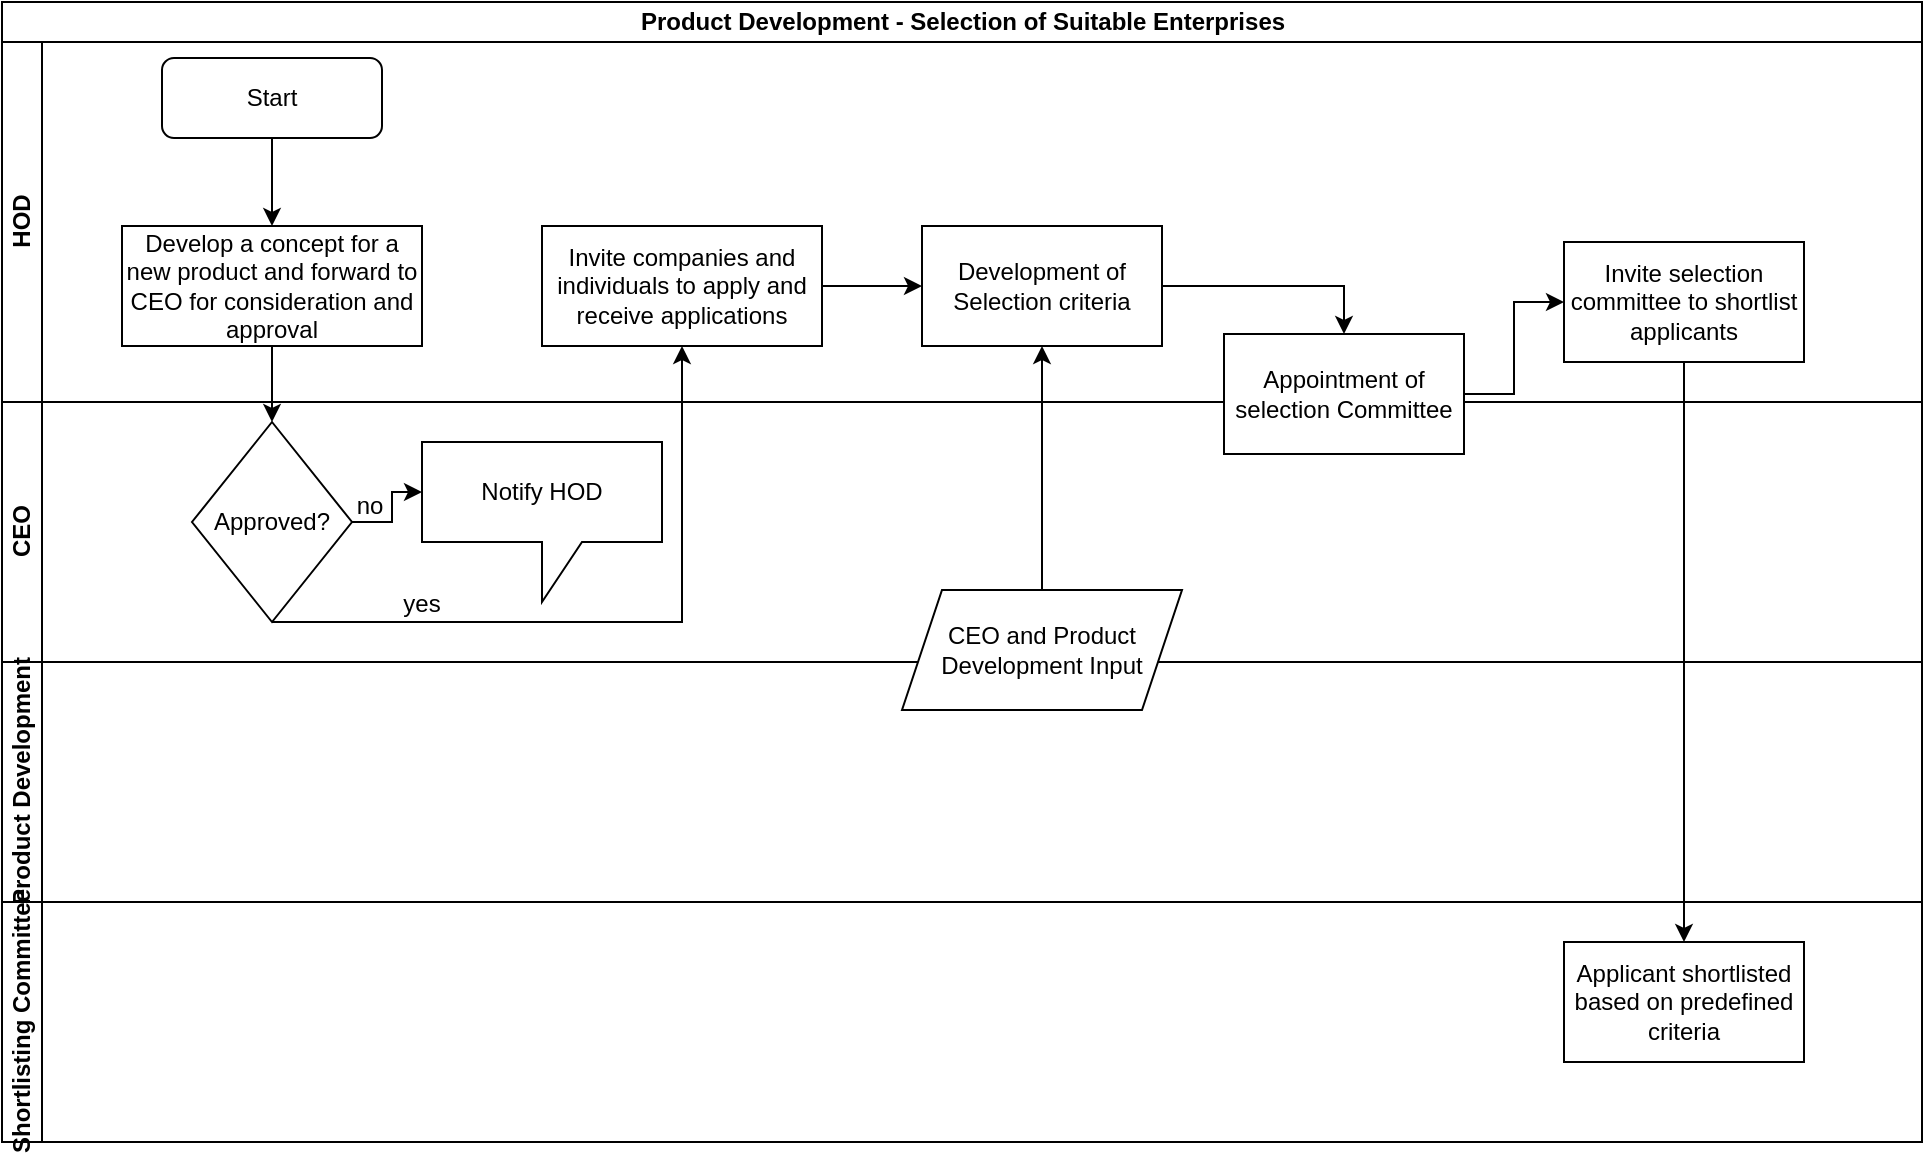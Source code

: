 <mxfile version="13.6.5" type="github">
  <diagram id="zvMdNeZ5TChEJuspwTch" name="Page-1">
    <mxGraphModel dx="1038" dy="547" grid="1" gridSize="10" guides="1" tooltips="1" connect="1" arrows="1" fold="1" page="1" pageScale="1" pageWidth="1169" pageHeight="827" math="0" shadow="0">
      <root>
        <mxCell id="0" />
        <mxCell id="1" parent="0" />
        <mxCell id="o6c0h8PLCJ8R-q3oVO_S-1" value="Product Development - Selection of Suitable Enterprises" style="swimlane;html=1;childLayout=stackLayout;resizeParent=1;resizeParentMax=0;horizontal=1;startSize=20;horizontalStack=0;" vertex="1" parent="1">
          <mxGeometry x="20" y="90" width="960" height="570" as="geometry" />
        </mxCell>
        <mxCell id="o6c0h8PLCJ8R-q3oVO_S-2" value="HOD" style="swimlane;html=1;startSize=20;horizontal=0;" vertex="1" parent="o6c0h8PLCJ8R-q3oVO_S-1">
          <mxGeometry y="20" width="960" height="180" as="geometry" />
        </mxCell>
        <mxCell id="o6c0h8PLCJ8R-q3oVO_S-5" value="Start" style="rounded=1;whiteSpace=wrap;html=1;" vertex="1" parent="o6c0h8PLCJ8R-q3oVO_S-2">
          <mxGeometry x="80" y="8" width="110" height="40" as="geometry" />
        </mxCell>
        <mxCell id="o6c0h8PLCJ8R-q3oVO_S-24" value="Development of Selection criteria" style="whiteSpace=wrap;html=1;" vertex="1" parent="o6c0h8PLCJ8R-q3oVO_S-2">
          <mxGeometry x="460" y="92" width="120" height="60" as="geometry" />
        </mxCell>
        <mxCell id="o6c0h8PLCJ8R-q3oVO_S-13" value="Invite companies and individuals to apply and receive applications" style="whiteSpace=wrap;html=1;" vertex="1" parent="o6c0h8PLCJ8R-q3oVO_S-2">
          <mxGeometry x="270" y="92" width="140" height="60" as="geometry" />
        </mxCell>
        <mxCell id="o6c0h8PLCJ8R-q3oVO_S-25" value="" style="edgeStyle=orthogonalEdgeStyle;rounded=0;orthogonalLoop=1;jettySize=auto;html=1;" edge="1" parent="o6c0h8PLCJ8R-q3oVO_S-2" source="o6c0h8PLCJ8R-q3oVO_S-13" target="o6c0h8PLCJ8R-q3oVO_S-24">
          <mxGeometry relative="1" as="geometry" />
        </mxCell>
        <mxCell id="o6c0h8PLCJ8R-q3oVO_S-32" value="Invite selection committee to shortlist applicants" style="whiteSpace=wrap;html=1;" vertex="1" parent="o6c0h8PLCJ8R-q3oVO_S-2">
          <mxGeometry x="781" y="100" width="120" height="60" as="geometry" />
        </mxCell>
        <mxCell id="o6c0h8PLCJ8R-q3oVO_S-3" value="CEO" style="swimlane;html=1;startSize=20;horizontal=0;" vertex="1" parent="o6c0h8PLCJ8R-q3oVO_S-1">
          <mxGeometry y="200" width="960" height="130" as="geometry" />
        </mxCell>
        <mxCell id="o6c0h8PLCJ8R-q3oVO_S-21" value="no" style="text;html=1;strokeColor=none;fillColor=none;align=center;verticalAlign=middle;whiteSpace=wrap;rounded=0;" vertex="1" parent="o6c0h8PLCJ8R-q3oVO_S-3">
          <mxGeometry x="164" y="42" width="40" height="20" as="geometry" />
        </mxCell>
        <mxCell id="o6c0h8PLCJ8R-q3oVO_S-15" value="Notify HOD" style="shape=callout;whiteSpace=wrap;html=1;perimeter=calloutPerimeter;" vertex="1" parent="o6c0h8PLCJ8R-q3oVO_S-3">
          <mxGeometry x="210" y="20" width="120" height="80" as="geometry" />
        </mxCell>
        <mxCell id="o6c0h8PLCJ8R-q3oVO_S-10" value="Approved?" style="rhombus;whiteSpace=wrap;html=1;" vertex="1" parent="o6c0h8PLCJ8R-q3oVO_S-3">
          <mxGeometry x="95" y="10" width="80" height="100" as="geometry" />
        </mxCell>
        <mxCell id="o6c0h8PLCJ8R-q3oVO_S-17" value="" style="edgeStyle=orthogonalEdgeStyle;rounded=0;orthogonalLoop=1;jettySize=auto;html=1;entryX=0;entryY=0;entryDx=0;entryDy=25;entryPerimeter=0;" edge="1" parent="o6c0h8PLCJ8R-q3oVO_S-3" source="o6c0h8PLCJ8R-q3oVO_S-10" target="o6c0h8PLCJ8R-q3oVO_S-15">
          <mxGeometry relative="1" as="geometry">
            <mxPoint x="210" y="70" as="targetPoint" />
          </mxGeometry>
        </mxCell>
        <mxCell id="o6c0h8PLCJ8R-q3oVO_S-20" value="yes" style="text;html=1;strokeColor=none;fillColor=none;align=center;verticalAlign=middle;whiteSpace=wrap;rounded=0;" vertex="1" parent="o6c0h8PLCJ8R-q3oVO_S-3">
          <mxGeometry x="190" y="91" width="40" height="20" as="geometry" />
        </mxCell>
        <mxCell id="o6c0h8PLCJ8R-q3oVO_S-4" value="Product Development" style="swimlane;html=1;startSize=20;horizontal=0;" vertex="1" parent="o6c0h8PLCJ8R-q3oVO_S-1">
          <mxGeometry y="330" width="960" height="120" as="geometry" />
        </mxCell>
        <mxCell id="o6c0h8PLCJ8R-q3oVO_S-6" value="Shortlisting Committee" style="swimlane;html=1;startSize=20;horizontal=0;" vertex="1" parent="o6c0h8PLCJ8R-q3oVO_S-1">
          <mxGeometry y="450" width="960" height="120" as="geometry" />
        </mxCell>
        <mxCell id="o6c0h8PLCJ8R-q3oVO_S-34" value="Applicant shortlisted based on predefined criteria" style="whiteSpace=wrap;html=1;" vertex="1" parent="o6c0h8PLCJ8R-q3oVO_S-6">
          <mxGeometry x="781" y="20" width="120" height="60" as="geometry" />
        </mxCell>
        <mxCell id="o6c0h8PLCJ8R-q3oVO_S-14" value="" style="edgeStyle=orthogonalEdgeStyle;rounded=0;orthogonalLoop=1;jettySize=auto;html=1;" edge="1" parent="o6c0h8PLCJ8R-q3oVO_S-1" source="o6c0h8PLCJ8R-q3oVO_S-10" target="o6c0h8PLCJ8R-q3oVO_S-13">
          <mxGeometry relative="1" as="geometry">
            <Array as="points">
              <mxPoint x="340" y="310" />
            </Array>
          </mxGeometry>
        </mxCell>
        <mxCell id="o6c0h8PLCJ8R-q3oVO_S-35" value="" style="edgeStyle=orthogonalEdgeStyle;rounded=0;orthogonalLoop=1;jettySize=auto;html=1;" edge="1" parent="o6c0h8PLCJ8R-q3oVO_S-1" source="o6c0h8PLCJ8R-q3oVO_S-32" target="o6c0h8PLCJ8R-q3oVO_S-34">
          <mxGeometry relative="1" as="geometry" />
        </mxCell>
        <mxCell id="o6c0h8PLCJ8R-q3oVO_S-7" value="Develop a concept for a new product and forward to CEO for consideration and approval" style="rounded=0;whiteSpace=wrap;html=1;" vertex="1" parent="1">
          <mxGeometry x="80" y="202" width="150" height="60" as="geometry" />
        </mxCell>
        <mxCell id="o6c0h8PLCJ8R-q3oVO_S-12" value="" style="edgeStyle=orthogonalEdgeStyle;rounded=0;orthogonalLoop=1;jettySize=auto;html=1;entryX=0.5;entryY=0;entryDx=0;entryDy=0;" edge="1" parent="1" source="o6c0h8PLCJ8R-q3oVO_S-5" target="o6c0h8PLCJ8R-q3oVO_S-7">
          <mxGeometry relative="1" as="geometry">
            <mxPoint x="155" y="250" as="targetPoint" />
          </mxGeometry>
        </mxCell>
        <mxCell id="o6c0h8PLCJ8R-q3oVO_S-9" value="" style="edgeStyle=orthogonalEdgeStyle;rounded=0;orthogonalLoop=1;jettySize=auto;html=1;entryX=0.5;entryY=0;entryDx=0;entryDy=0;" edge="1" parent="1" source="o6c0h8PLCJ8R-q3oVO_S-7" target="o6c0h8PLCJ8R-q3oVO_S-10">
          <mxGeometry relative="1" as="geometry">
            <mxPoint x="320" y="280" as="targetPoint" />
          </mxGeometry>
        </mxCell>
        <mxCell id="o6c0h8PLCJ8R-q3oVO_S-29" value="" style="edgeStyle=orthogonalEdgeStyle;rounded=0;orthogonalLoop=1;jettySize=auto;html=1;entryX=0.5;entryY=1;entryDx=0;entryDy=0;" edge="1" parent="1" source="o6c0h8PLCJ8R-q3oVO_S-27" target="o6c0h8PLCJ8R-q3oVO_S-24">
          <mxGeometry relative="1" as="geometry">
            <mxPoint x="530" y="314" as="targetPoint" />
          </mxGeometry>
        </mxCell>
        <mxCell id="o6c0h8PLCJ8R-q3oVO_S-27" value="CEO and Product Development Input" style="shape=parallelogram;perimeter=parallelogramPerimeter;whiteSpace=wrap;html=1;fixedSize=1;" vertex="1" parent="1">
          <mxGeometry x="470" y="384" width="140" height="60" as="geometry" />
        </mxCell>
        <mxCell id="o6c0h8PLCJ8R-q3oVO_S-33" value="" style="edgeStyle=orthogonalEdgeStyle;rounded=0;orthogonalLoop=1;jettySize=auto;html=1;" edge="1" parent="1" source="o6c0h8PLCJ8R-q3oVO_S-30" target="o6c0h8PLCJ8R-q3oVO_S-32">
          <mxGeometry relative="1" as="geometry" />
        </mxCell>
        <mxCell id="o6c0h8PLCJ8R-q3oVO_S-30" value="Appointment of selection Committee" style="whiteSpace=wrap;html=1;" vertex="1" parent="1">
          <mxGeometry x="631" y="256" width="120" height="60" as="geometry" />
        </mxCell>
        <mxCell id="o6c0h8PLCJ8R-q3oVO_S-31" value="" style="edgeStyle=orthogonalEdgeStyle;rounded=0;orthogonalLoop=1;jettySize=auto;html=1;entryX=0.5;entryY=0;entryDx=0;entryDy=0;" edge="1" parent="1" source="o6c0h8PLCJ8R-q3oVO_S-24" target="o6c0h8PLCJ8R-q3oVO_S-30">
          <mxGeometry relative="1" as="geometry" />
        </mxCell>
      </root>
    </mxGraphModel>
  </diagram>
</mxfile>
